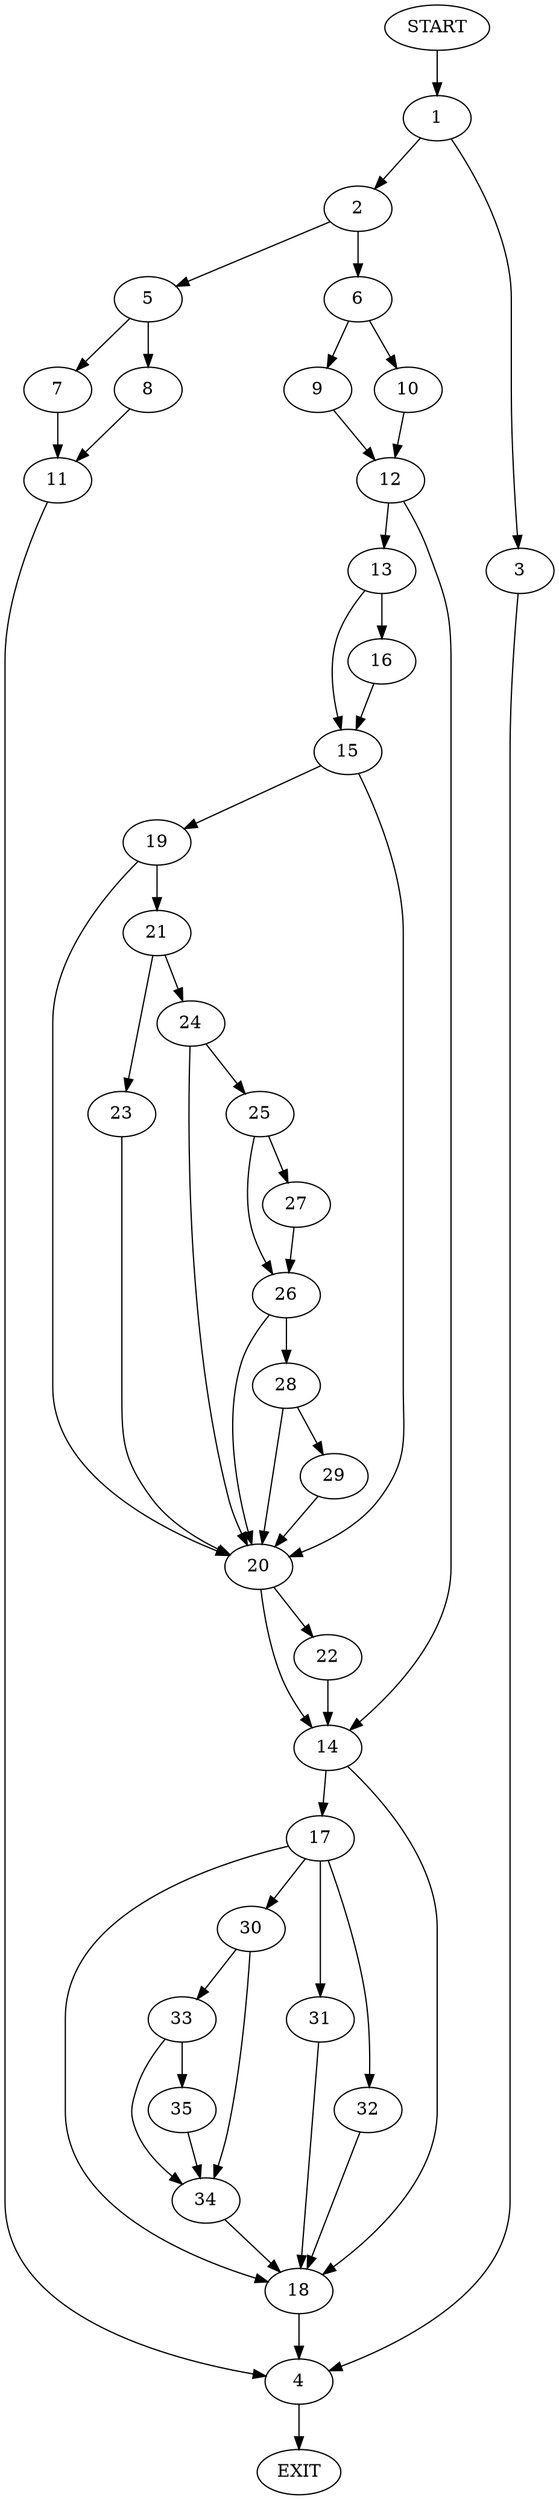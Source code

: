 digraph {
0 [label="START"]
36 [label="EXIT"]
0 -> 1
1 -> 2
1 -> 3
3 -> 4
2 -> 5
2 -> 6
5 -> 7
5 -> 8
6 -> 9
6 -> 10
7 -> 11
8 -> 11
11 -> 4
4 -> 36
10 -> 12
9 -> 12
12 -> 13
12 -> 14
13 -> 15
13 -> 16
14 -> 17
14 -> 18
16 -> 15
15 -> 19
15 -> 20
19 -> 21
19 -> 20
20 -> 22
20 -> 14
21 -> 23
21 -> 24
23 -> 20
24 -> 25
24 -> 20
25 -> 26
25 -> 27
26 -> 28
26 -> 20
27 -> 26
28 -> 29
28 -> 20
29 -> 20
22 -> 14
18 -> 4
17 -> 30
17 -> 31
17 -> 18
17 -> 32
32 -> 18
31 -> 18
30 -> 33
30 -> 34
33 -> 35
33 -> 34
34 -> 18
35 -> 34
}
